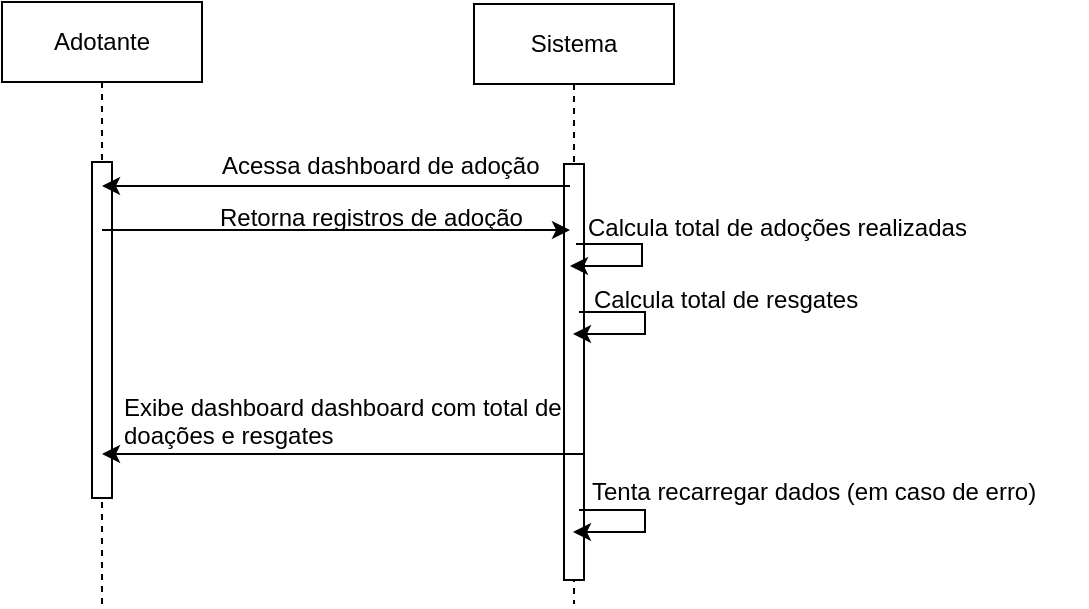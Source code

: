 <mxfile version="24.7.17">
  <diagram name="Page-1" id="2YBvvXClWsGukQMizWep">
    <mxGraphModel dx="1120" dy="460" grid="0" gridSize="10" guides="1" tooltips="1" connect="1" arrows="1" fold="1" page="1" pageScale="1" pageWidth="850" pageHeight="1100" math="0" shadow="0">
      <root>
        <mxCell id="0" />
        <mxCell id="1" parent="0" />
        <mxCell id="5Aw49rlXTX3ka1FW17A9-3" value="Sistema" style="shape=umlLifeline;perimeter=lifelinePerimeter;whiteSpace=wrap;html=1;container=0;dropTarget=0;collapsible=0;recursiveResize=0;outlineConnect=0;portConstraint=eastwest;newEdgeStyle={&quot;edgeStyle&quot;:&quot;elbowEdgeStyle&quot;,&quot;elbow&quot;:&quot;vertical&quot;,&quot;curved&quot;:0,&quot;rounded&quot;:0};" parent="1" vertex="1">
          <mxGeometry x="250" y="40" width="100" height="300" as="geometry" />
        </mxCell>
        <mxCell id="5Aw49rlXTX3ka1FW17A9-4" value="" style="html=1;points=[];perimeter=orthogonalPerimeter;outlineConnect=0;targetShapes=umlLifeline;portConstraint=eastwest;newEdgeStyle={&quot;edgeStyle&quot;:&quot;elbowEdgeStyle&quot;,&quot;elbow&quot;:&quot;vertical&quot;,&quot;curved&quot;:0,&quot;rounded&quot;:0};" parent="5Aw49rlXTX3ka1FW17A9-3" vertex="1">
          <mxGeometry x="45" y="80" width="10" height="208" as="geometry" />
        </mxCell>
        <mxCell id="XyS3htgc_D6Mv0wNhRds-1" value="Adotante" style="shape=umlLifeline;perimeter=lifelinePerimeter;whiteSpace=wrap;html=1;container=0;dropTarget=0;collapsible=0;recursiveResize=0;outlineConnect=0;portConstraint=eastwest;newEdgeStyle={&quot;edgeStyle&quot;:&quot;elbowEdgeStyle&quot;,&quot;elbow&quot;:&quot;vertical&quot;,&quot;curved&quot;:0,&quot;rounded&quot;:0};" parent="1" vertex="1">
          <mxGeometry x="14" y="39" width="100" height="302" as="geometry" />
        </mxCell>
        <mxCell id="XyS3htgc_D6Mv0wNhRds-2" value="" style="html=1;points=[];perimeter=orthogonalPerimeter;outlineConnect=0;targetShapes=umlLifeline;portConstraint=eastwest;newEdgeStyle={&quot;edgeStyle&quot;:&quot;elbowEdgeStyle&quot;,&quot;elbow&quot;:&quot;vertical&quot;,&quot;curved&quot;:0,&quot;rounded&quot;:0};" parent="XyS3htgc_D6Mv0wNhRds-1" vertex="1">
          <mxGeometry x="45" y="80" width="10" height="168" as="geometry" />
        </mxCell>
        <mxCell id="XyS3htgc_D6Mv0wNhRds-5" value="Acessa dashboard de adoção" style="text;whiteSpace=wrap;" parent="1" vertex="1">
          <mxGeometry x="122" y="107" width="176" height="36" as="geometry" />
        </mxCell>
        <mxCell id="XyS3htgc_D6Mv0wNhRds-6" value="" style="endArrow=classic;html=1;rounded=0;exitX=1;exitY=0;exitDx=0;exitDy=0;" parent="1" target="XyS3htgc_D6Mv0wNhRds-1" edge="1">
          <mxGeometry width="50" height="50" relative="1" as="geometry">
            <mxPoint x="298" y="131" as="sourcePoint" />
            <mxPoint x="107.5" y="131" as="targetPoint" />
          </mxGeometry>
        </mxCell>
        <mxCell id="XyS3htgc_D6Mv0wNhRds-7" value="Retorna registros de adoção" style="text;whiteSpace=wrap;" parent="1" vertex="1">
          <mxGeometry x="120.5" y="133" width="179" height="23" as="geometry" />
        </mxCell>
        <mxCell id="XyS3htgc_D6Mv0wNhRds-8" value="" style="endArrow=classic;html=1;rounded=0;" parent="1" edge="1" source="XyS3htgc_D6Mv0wNhRds-1">
          <mxGeometry width="50" height="50" relative="1" as="geometry">
            <mxPoint x="106" y="153" as="sourcePoint" />
            <mxPoint x="298" y="153" as="targetPoint" />
          </mxGeometry>
        </mxCell>
        <mxCell id="XyS3htgc_D6Mv0wNhRds-9" value="Calcula total de adoções realizadas" style="text;whiteSpace=wrap;" parent="1" vertex="1">
          <mxGeometry x="305" y="138" width="217" height="36" as="geometry" />
        </mxCell>
        <mxCell id="XyS3htgc_D6Mv0wNhRds-11" value="" style="endArrow=classic;html=1;rounded=0;" parent="1" edge="1">
          <mxGeometry width="50" height="50" relative="1" as="geometry">
            <mxPoint x="302.5" y="293" as="sourcePoint" />
            <mxPoint x="299.5" y="304" as="targetPoint" />
            <Array as="points">
              <mxPoint x="335.5" y="293" />
              <mxPoint x="335.5" y="304" />
            </Array>
          </mxGeometry>
        </mxCell>
        <mxCell id="XyS3htgc_D6Mv0wNhRds-12" value="" style="endArrow=classic;html=1;rounded=0;" parent="1" edge="1">
          <mxGeometry width="50" height="50" relative="1" as="geometry">
            <mxPoint x="301" y="160" as="sourcePoint" />
            <mxPoint x="298" y="171" as="targetPoint" />
            <Array as="points">
              <mxPoint x="334" y="160" />
              <mxPoint x="334" y="171" />
            </Array>
          </mxGeometry>
        </mxCell>
        <mxCell id="XyS3htgc_D6Mv0wNhRds-13" value="Calcula total de resgates" style="text;whiteSpace=wrap;" parent="1" vertex="1">
          <mxGeometry x="308" y="174" width="160" height="36" as="geometry" />
        </mxCell>
        <mxCell id="XyS3htgc_D6Mv0wNhRds-14" value="" style="endArrow=classic;html=1;rounded=0;" parent="1" edge="1">
          <mxGeometry width="50" height="50" relative="1" as="geometry">
            <mxPoint x="302.5" y="194" as="sourcePoint" />
            <mxPoint x="299.5" y="205" as="targetPoint" />
            <Array as="points">
              <mxPoint x="335.5" y="194" />
              <mxPoint x="335.5" y="205" />
            </Array>
          </mxGeometry>
        </mxCell>
        <mxCell id="XyS3htgc_D6Mv0wNhRds-17" value="Exibe dashboard dashboard com total de doações e resgates" style="text;whiteSpace=wrap;" parent="1" vertex="1">
          <mxGeometry x="73" y="228" width="247" height="36" as="geometry" />
        </mxCell>
        <mxCell id="XyS3htgc_D6Mv0wNhRds-18" value="" style="endArrow=classic;html=1;rounded=0;" parent="1" edge="1" target="XyS3htgc_D6Mv0wNhRds-1">
          <mxGeometry width="50" height="50" relative="1" as="geometry">
            <mxPoint x="305" y="265" as="sourcePoint" />
            <mxPoint x="112" y="265" as="targetPoint" />
          </mxGeometry>
        </mxCell>
        <mxCell id="XyS3htgc_D6Mv0wNhRds-19" value="Tenta recarregar dados (em caso de erro)" style="text;whiteSpace=wrap;" parent="1" vertex="1">
          <mxGeometry x="306.5" y="270" width="250" height="36" as="geometry" />
        </mxCell>
      </root>
    </mxGraphModel>
  </diagram>
</mxfile>
